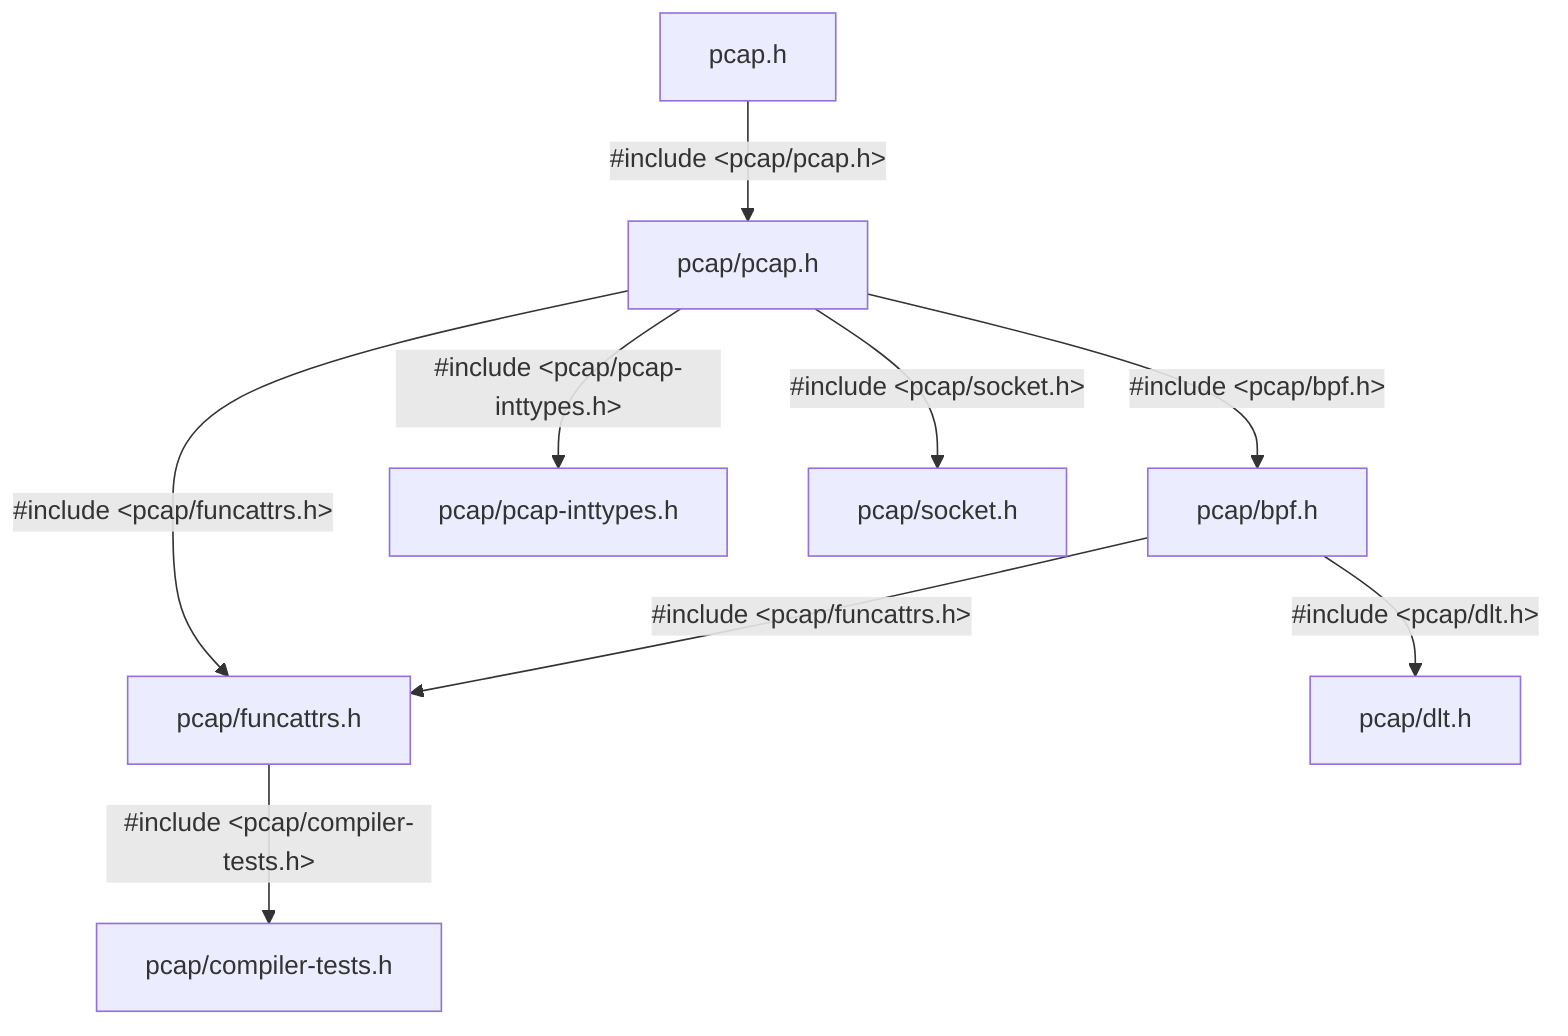 graph TD;
  v0["pcap.h"]
  v76["pcap/bpf.h"]
  v4["pcap/compiler-tests.h"]
  v77["pcap/dlt.h"]
  v3["pcap/funcattrs.h"]
  v5["pcap/pcap-inttypes.h"]
  v2["pcap/pcap.h"]
  v52["pcap/socket.h"]
  v0-->|"#include &lt;pcap/pcap.h&gt;"|v2
  v2-->|"#include &lt;pcap/funcattrs.h&gt;"|v3
  v76-->|"#include &lt;pcap/funcattrs.h&gt;"|v3
  v3-->|"#include &lt;pcap/compiler-tests.h&gt;"|v4
  v2-->|"#include &lt;pcap/pcap-inttypes.h&gt;"|v5
  v2-->|"#include &lt;pcap/socket.h&gt;"|v52
  v2-->|"#include &lt;pcap/bpf.h&gt;"|v76
  v76-->|"#include &lt;pcap/dlt.h&gt;"|v77
